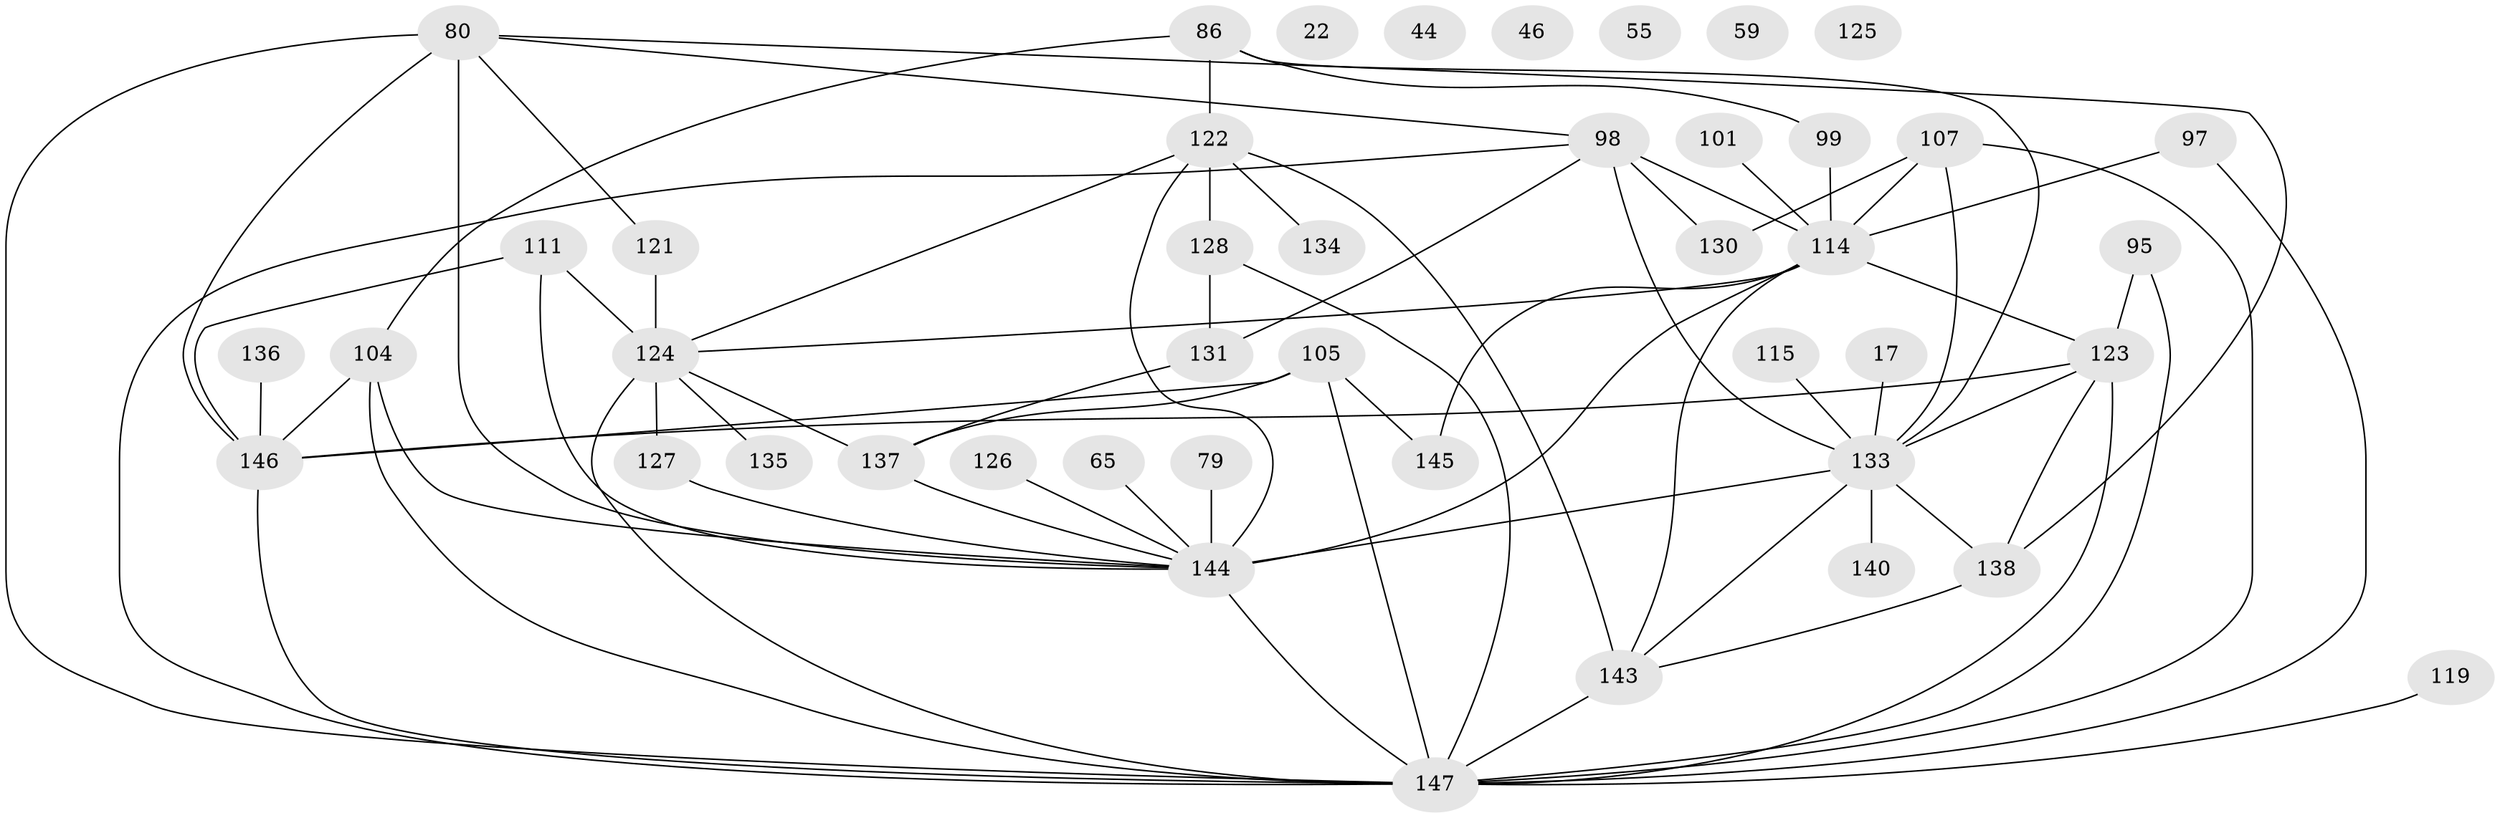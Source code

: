 // original degree distribution, {2: 0.22448979591836735, 4: 0.14965986394557823, 3: 0.23809523809523808, 1: 0.1564625850340136, 6: 0.047619047619047616, 0: 0.034013605442176874, 5: 0.1360544217687075, 7: 0.006802721088435374, 9: 0.006802721088435374}
// Generated by graph-tools (version 1.1) at 2025/42/03/04/25 21:42:49]
// undirected, 44 vertices, 74 edges
graph export_dot {
graph [start="1"]
  node [color=gray90,style=filled];
  17;
  22;
  44;
  46;
  55;
  59;
  65;
  79;
  80 [super="+40+68+72"];
  86 [super="+34"];
  95;
  97 [super="+11"];
  98 [super="+54+91+43"];
  99;
  101;
  104 [super="+26"];
  105;
  107 [super="+5+49"];
  111;
  114 [super="+100"];
  115 [super="+8"];
  119;
  121 [super="+71"];
  122 [super="+18"];
  123 [super="+70+102+93"];
  124 [super="+118+82+78"];
  125 [super="+88"];
  126;
  127;
  128 [super="+51+12"];
  130;
  131 [super="+83"];
  133 [super="+2+58+120+110+36"];
  134 [super="+132"];
  135;
  136 [super="+7"];
  137 [super="+48"];
  138 [super="+24+35"];
  140;
  143 [super="+141+69+142"];
  144 [super="+50+47+112+129+116"];
  145;
  146 [super="+14+75+96+139"];
  147 [super="+87+64+113+117+109"];
  17 -- 133;
  65 -- 144;
  79 -- 144;
  80 -- 98 [weight=2];
  80 -- 138 [weight=2];
  80 -- 144 [weight=5];
  80 -- 121;
  80 -- 146 [weight=3];
  80 -- 147 [weight=2];
  86 -- 99;
  86 -- 122;
  86 -- 133;
  86 -- 104 [weight=2];
  95 -- 123;
  95 -- 147;
  97 -- 114;
  97 -- 147;
  98 -- 130;
  98 -- 114 [weight=2];
  98 -- 133 [weight=2];
  98 -- 147;
  98 -- 131;
  99 -- 114;
  101 -- 114;
  104 -- 147;
  104 -- 146;
  104 -- 144;
  105 -- 137 [weight=2];
  105 -- 145;
  105 -- 147;
  105 -- 146;
  107 -- 130;
  107 -- 147 [weight=3];
  107 -- 133;
  107 -- 114;
  111 -- 124;
  111 -- 144;
  111 -- 146;
  114 -- 124 [weight=2];
  114 -- 144 [weight=3];
  114 -- 145;
  114 -- 123;
  114 -- 143;
  115 -- 133;
  119 -- 147;
  121 -- 124;
  122 -- 144 [weight=2];
  122 -- 128 [weight=2];
  122 -- 124;
  122 -- 143;
  122 -- 134;
  123 -- 138 [weight=3];
  123 -- 133 [weight=2];
  123 -- 147 [weight=5];
  123 -- 146 [weight=2];
  124 -- 137 [weight=2];
  124 -- 135;
  124 -- 127;
  124 -- 147 [weight=6];
  126 -- 144;
  127 -- 144;
  128 -- 147;
  128 -- 131;
  131 -- 137;
  133 -- 140;
  133 -- 144 [weight=3];
  133 -- 143;
  133 -- 138 [weight=2];
  136 -- 146;
  137 -- 144;
  138 -- 143;
  143 -- 147 [weight=4];
  144 -- 147 [weight=3];
  146 -- 147 [weight=2];
}
